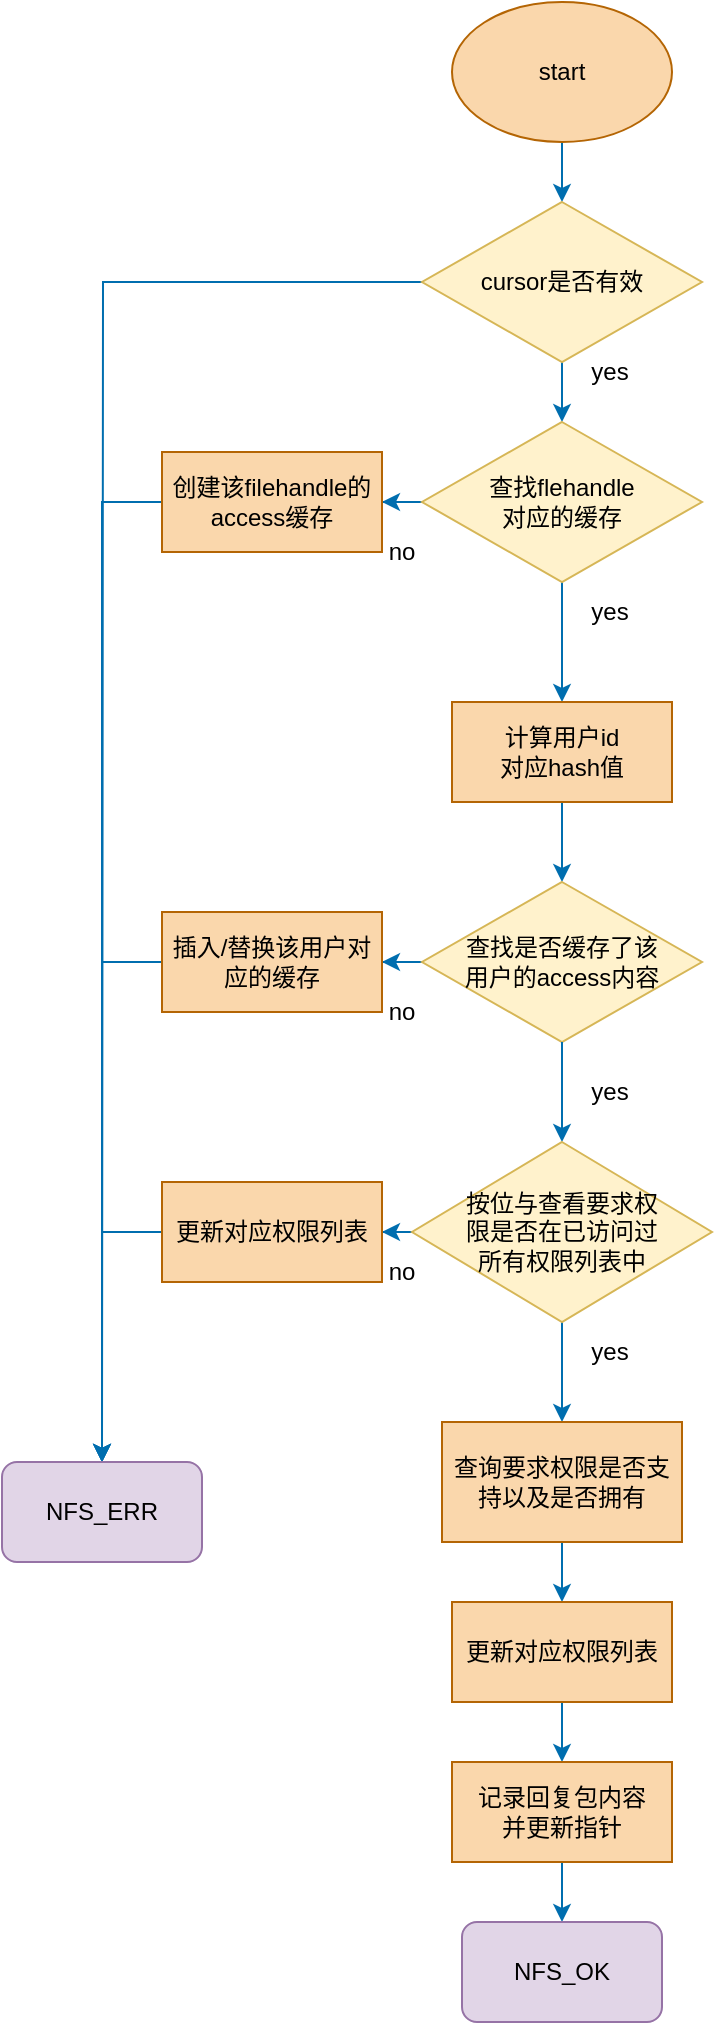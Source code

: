 <mxfile version="21.3.7" type="github">
  <diagram id="C5RBs43oDa-KdzZeNtuy" name="Page-1">
    <mxGraphModel dx="996" dy="581" grid="1" gridSize="10" guides="1" tooltips="1" connect="1" arrows="1" fold="1" page="1" pageScale="1" pageWidth="827" pageHeight="1169" math="0" shadow="0">
      <root>
        <mxCell id="WIyWlLk6GJQsqaUBKTNV-0" />
        <mxCell id="WIyWlLk6GJQsqaUBKTNV-1" parent="WIyWlLk6GJQsqaUBKTNV-0" />
        <mxCell id="WIyWlLk6GJQsqaUBKTNV-4" value="Yes" style="rounded=0;html=1;jettySize=auto;orthogonalLoop=1;fontSize=11;endArrow=block;endFill=0;endSize=8;strokeWidth=1;shadow=0;labelBackgroundColor=none;edgeStyle=orthogonalEdgeStyle;" parent="WIyWlLk6GJQsqaUBKTNV-1" edge="1">
          <mxGeometry y="20" relative="1" as="geometry">
            <mxPoint as="offset" />
            <mxPoint x="220" y="250" as="sourcePoint" />
          </mxGeometry>
        </mxCell>
        <mxCell id="WIyWlLk6GJQsqaUBKTNV-5" value="No" style="edgeStyle=orthogonalEdgeStyle;rounded=0;html=1;jettySize=auto;orthogonalLoop=1;fontSize=11;endArrow=block;endFill=0;endSize=8;strokeWidth=1;shadow=0;labelBackgroundColor=none;" parent="WIyWlLk6GJQsqaUBKTNV-1" edge="1">
          <mxGeometry y="10" relative="1" as="geometry">
            <mxPoint as="offset" />
            <mxPoint x="270" y="210" as="sourcePoint" />
          </mxGeometry>
        </mxCell>
        <mxCell id="WIyWlLk6GJQsqaUBKTNV-8" value="No" style="rounded=0;html=1;jettySize=auto;orthogonalLoop=1;fontSize=11;endArrow=block;endFill=0;endSize=8;strokeWidth=1;shadow=0;labelBackgroundColor=none;edgeStyle=orthogonalEdgeStyle;" parent="WIyWlLk6GJQsqaUBKTNV-1" edge="1">
          <mxGeometry x="0.333" y="20" relative="1" as="geometry">
            <mxPoint as="offset" />
            <mxPoint x="220" y="370" as="sourcePoint" />
          </mxGeometry>
        </mxCell>
        <mxCell id="WIyWlLk6GJQsqaUBKTNV-9" value="Yes" style="edgeStyle=orthogonalEdgeStyle;rounded=0;html=1;jettySize=auto;orthogonalLoop=1;fontSize=11;endArrow=block;endFill=0;endSize=8;strokeWidth=1;shadow=0;labelBackgroundColor=none;" parent="WIyWlLk6GJQsqaUBKTNV-1" edge="1">
          <mxGeometry y="10" relative="1" as="geometry">
            <mxPoint as="offset" />
            <mxPoint x="270" y="330" as="sourcePoint" />
          </mxGeometry>
        </mxCell>
        <mxCell id="smSMljuiD9f09rE4Lzet-1" style="edgeStyle=orthogonalEdgeStyle;rounded=0;orthogonalLoop=1;jettySize=auto;html=1;exitX=0.5;exitY=1;exitDx=0;exitDy=0;fillColor=#1ba1e2;strokeColor=#006EAF;" parent="WIyWlLk6GJQsqaUBKTNV-1" source="smSMljuiD9f09rE4Lzet-0" edge="1">
          <mxGeometry relative="1" as="geometry">
            <mxPoint x="390" y="190" as="targetPoint" />
          </mxGeometry>
        </mxCell>
        <mxCell id="smSMljuiD9f09rE4Lzet-0" value="start" style="ellipse;whiteSpace=wrap;html=1;fillColor=#fad7ac;strokeColor=#b46504;" parent="WIyWlLk6GJQsqaUBKTNV-1" vertex="1">
          <mxGeometry x="335" y="90" width="110" height="70" as="geometry" />
        </mxCell>
        <mxCell id="smSMljuiD9f09rE4Lzet-3" style="edgeStyle=orthogonalEdgeStyle;rounded=0;orthogonalLoop=1;jettySize=auto;html=1;exitX=0.5;exitY=1;exitDx=0;exitDy=0;fillColor=#1ba1e2;strokeColor=#006EAF;" parent="WIyWlLk6GJQsqaUBKTNV-1" source="smSMljuiD9f09rE4Lzet-2" edge="1">
          <mxGeometry relative="1" as="geometry">
            <mxPoint x="390" y="300" as="targetPoint" />
          </mxGeometry>
        </mxCell>
        <mxCell id="smSMljuiD9f09rE4Lzet-57" style="edgeStyle=orthogonalEdgeStyle;rounded=0;orthogonalLoop=1;jettySize=auto;html=1;exitX=0;exitY=0.5;exitDx=0;exitDy=0;fillColor=#1ba1e2;strokeColor=#006EAF;" parent="WIyWlLk6GJQsqaUBKTNV-1" source="smSMljuiD9f09rE4Lzet-2" edge="1">
          <mxGeometry relative="1" as="geometry">
            <mxPoint x="160" y="820" as="targetPoint" />
          </mxGeometry>
        </mxCell>
        <mxCell id="smSMljuiD9f09rE4Lzet-2" value="cursor是否有效" style="rhombus;whiteSpace=wrap;html=1;fillColor=#fff2cc;strokeColor=#d6b656;" parent="WIyWlLk6GJQsqaUBKTNV-1" vertex="1">
          <mxGeometry x="320" y="190" width="140" height="80" as="geometry" />
        </mxCell>
        <mxCell id="smSMljuiD9f09rE4Lzet-10" style="edgeStyle=orthogonalEdgeStyle;rounded=0;orthogonalLoop=1;jettySize=auto;html=1;exitX=0.5;exitY=1;exitDx=0;exitDy=0;fillColor=#1ba1e2;strokeColor=#006EAF;" parent="WIyWlLk6GJQsqaUBKTNV-1" source="smSMljuiD9f09rE4Lzet-7" edge="1">
          <mxGeometry relative="1" as="geometry">
            <mxPoint x="390" y="440" as="targetPoint" />
          </mxGeometry>
        </mxCell>
        <mxCell id="smSMljuiD9f09rE4Lzet-40" style="edgeStyle=orthogonalEdgeStyle;rounded=0;orthogonalLoop=1;jettySize=auto;html=1;exitX=0;exitY=0.5;exitDx=0;exitDy=0;fillColor=#1ba1e2;strokeColor=#006EAF;" parent="WIyWlLk6GJQsqaUBKTNV-1" source="smSMljuiD9f09rE4Lzet-7" target="smSMljuiD9f09rE4Lzet-12" edge="1">
          <mxGeometry relative="1" as="geometry" />
        </mxCell>
        <mxCell id="smSMljuiD9f09rE4Lzet-7" value="查找flehandle&lt;br&gt;对应的缓存" style="rhombus;whiteSpace=wrap;html=1;fillColor=#fff2cc;strokeColor=#d6b656;" parent="WIyWlLk6GJQsqaUBKTNV-1" vertex="1">
          <mxGeometry x="320" y="300" width="140" height="80" as="geometry" />
        </mxCell>
        <mxCell id="smSMljuiD9f09rE4Lzet-8" value="yes" style="text;html=1;strokeColor=none;fillColor=none;align=center;verticalAlign=middle;whiteSpace=wrap;rounded=0;" parent="WIyWlLk6GJQsqaUBKTNV-1" vertex="1">
          <mxGeometry x="384" y="260" width="60" height="30" as="geometry" />
        </mxCell>
        <mxCell id="smSMljuiD9f09rE4Lzet-9" value="yes" style="text;html=1;strokeColor=none;fillColor=none;align=center;verticalAlign=middle;whiteSpace=wrap;rounded=0;" parent="WIyWlLk6GJQsqaUBKTNV-1" vertex="1">
          <mxGeometry x="384" y="380" width="60" height="30" as="geometry" />
        </mxCell>
        <mxCell id="smSMljuiD9f09rE4Lzet-59" style="edgeStyle=orthogonalEdgeStyle;rounded=0;orthogonalLoop=1;jettySize=auto;html=1;exitX=0;exitY=0.5;exitDx=0;exitDy=0;entryX=0.5;entryY=0;entryDx=0;entryDy=0;fillColor=#1ba1e2;strokeColor=#006EAF;" parent="WIyWlLk6GJQsqaUBKTNV-1" source="smSMljuiD9f09rE4Lzet-12" target="smSMljuiD9f09rE4Lzet-58" edge="1">
          <mxGeometry relative="1" as="geometry" />
        </mxCell>
        <mxCell id="smSMljuiD9f09rE4Lzet-12" value="创建该filehandle的access缓存" style="rounded=0;whiteSpace=wrap;html=1;fillColor=#fad7ac;strokeColor=#b46504;" parent="WIyWlLk6GJQsqaUBKTNV-1" vertex="1">
          <mxGeometry x="190" y="315" width="110" height="50" as="geometry" />
        </mxCell>
        <mxCell id="smSMljuiD9f09rE4Lzet-14" value="no" style="text;html=1;strokeColor=none;fillColor=none;align=center;verticalAlign=middle;whiteSpace=wrap;rounded=0;" parent="WIyWlLk6GJQsqaUBKTNV-1" vertex="1">
          <mxGeometry x="280" y="350" width="60" height="30" as="geometry" />
        </mxCell>
        <mxCell id="smSMljuiD9f09rE4Lzet-27" style="edgeStyle=orthogonalEdgeStyle;rounded=0;orthogonalLoop=1;jettySize=auto;html=1;exitX=0.5;exitY=1;exitDx=0;exitDy=0;fillColor=#1ba1e2;strokeColor=#006EAF;" parent="WIyWlLk6GJQsqaUBKTNV-1" source="smSMljuiD9f09rE4Lzet-24" edge="1">
          <mxGeometry relative="1" as="geometry">
            <mxPoint x="390" y="530" as="targetPoint" />
          </mxGeometry>
        </mxCell>
        <mxCell id="smSMljuiD9f09rE4Lzet-24" value="计算用户id&lt;br&gt;对应hash值" style="rounded=0;whiteSpace=wrap;html=1;fillColor=#fad7ac;strokeColor=#b46504;" parent="WIyWlLk6GJQsqaUBKTNV-1" vertex="1">
          <mxGeometry x="335" y="440" width="110" height="50" as="geometry" />
        </mxCell>
        <mxCell id="smSMljuiD9f09rE4Lzet-38" style="edgeStyle=orthogonalEdgeStyle;rounded=0;orthogonalLoop=1;jettySize=auto;html=1;fillColor=#1ba1e2;strokeColor=#006EAF;" parent="WIyWlLk6GJQsqaUBKTNV-1" source="smSMljuiD9f09rE4Lzet-28" target="smSMljuiD9f09rE4Lzet-29" edge="1">
          <mxGeometry relative="1" as="geometry" />
        </mxCell>
        <mxCell id="smSMljuiD9f09rE4Lzet-28" value="查找是否缓存了该&lt;br&gt;用户的access内容" style="rhombus;whiteSpace=wrap;html=1;fillColor=#fff2cc;strokeColor=#d6b656;" parent="WIyWlLk6GJQsqaUBKTNV-1" vertex="1">
          <mxGeometry x="320" y="530" width="140" height="80" as="geometry" />
        </mxCell>
        <mxCell id="smSMljuiD9f09rE4Lzet-60" style="edgeStyle=orthogonalEdgeStyle;rounded=0;orthogonalLoop=1;jettySize=auto;html=1;exitX=0;exitY=0.5;exitDx=0;exitDy=0;entryX=0.5;entryY=0;entryDx=0;entryDy=0;fillColor=#1ba1e2;strokeColor=#006EAF;" parent="WIyWlLk6GJQsqaUBKTNV-1" source="smSMljuiD9f09rE4Lzet-29" target="smSMljuiD9f09rE4Lzet-58" edge="1">
          <mxGeometry relative="1" as="geometry" />
        </mxCell>
        <mxCell id="smSMljuiD9f09rE4Lzet-29" value="插入/替换该用户对应的缓存" style="rounded=0;whiteSpace=wrap;html=1;fillColor=#fad7ac;strokeColor=#b46504;" parent="WIyWlLk6GJQsqaUBKTNV-1" vertex="1">
          <mxGeometry x="190" y="545" width="110" height="50" as="geometry" />
        </mxCell>
        <mxCell id="smSMljuiD9f09rE4Lzet-34" value="yes" style="text;html=1;strokeColor=none;fillColor=none;align=center;verticalAlign=middle;whiteSpace=wrap;rounded=0;" parent="WIyWlLk6GJQsqaUBKTNV-1" vertex="1">
          <mxGeometry x="384" y="620" width="60" height="30" as="geometry" />
        </mxCell>
        <mxCell id="smSMljuiD9f09rE4Lzet-43" style="edgeStyle=orthogonalEdgeStyle;rounded=0;orthogonalLoop=1;jettySize=auto;html=1;exitX=0.5;exitY=1;exitDx=0;exitDy=0;fillColor=#1ba1e2;strokeColor=#006EAF;" parent="WIyWlLk6GJQsqaUBKTNV-1" source="smSMljuiD9f09rE4Lzet-35" edge="1">
          <mxGeometry relative="1" as="geometry">
            <mxPoint x="390" y="800" as="targetPoint" />
          </mxGeometry>
        </mxCell>
        <mxCell id="smSMljuiD9f09rE4Lzet-41" value="no" style="text;html=1;strokeColor=none;fillColor=none;align=center;verticalAlign=middle;whiteSpace=wrap;rounded=0;" parent="WIyWlLk6GJQsqaUBKTNV-1" vertex="1">
          <mxGeometry x="280" y="580" width="60" height="30" as="geometry" />
        </mxCell>
        <mxCell id="smSMljuiD9f09rE4Lzet-44" value="" style="edgeStyle=orthogonalEdgeStyle;rounded=0;orthogonalLoop=1;jettySize=auto;html=1;exitX=0.5;exitY=1;exitDx=0;exitDy=0;fillColor=#1ba1e2;strokeColor=#006EAF;" parent="WIyWlLk6GJQsqaUBKTNV-1" source="smSMljuiD9f09rE4Lzet-28" target="smSMljuiD9f09rE4Lzet-35" edge="1">
          <mxGeometry relative="1" as="geometry">
            <mxPoint x="390" y="690" as="targetPoint" />
            <mxPoint x="390" y="610" as="sourcePoint" />
          </mxGeometry>
        </mxCell>
        <mxCell id="smSMljuiD9f09rE4Lzet-47" style="edgeStyle=orthogonalEdgeStyle;rounded=0;orthogonalLoop=1;jettySize=auto;html=1;exitX=0;exitY=0.5;exitDx=0;exitDy=0;fillColor=#1ba1e2;strokeColor=#006EAF;" parent="WIyWlLk6GJQsqaUBKTNV-1" source="smSMljuiD9f09rE4Lzet-35" target="smSMljuiD9f09rE4Lzet-46" edge="1">
          <mxGeometry relative="1" as="geometry" />
        </mxCell>
        <mxCell id="smSMljuiD9f09rE4Lzet-35" value="按位与查看要求权&lt;br&gt;限是否在已访问过&lt;br&gt;所有权限列表中" style="rhombus;whiteSpace=wrap;html=1;fillColor=#fff2cc;strokeColor=#d6b656;" parent="WIyWlLk6GJQsqaUBKTNV-1" vertex="1">
          <mxGeometry x="315" y="660" width="150" height="90" as="geometry" />
        </mxCell>
        <mxCell id="smSMljuiD9f09rE4Lzet-61" style="edgeStyle=orthogonalEdgeStyle;rounded=0;orthogonalLoop=1;jettySize=auto;html=1;exitX=0;exitY=0.5;exitDx=0;exitDy=0;entryX=0.5;entryY=0;entryDx=0;entryDy=0;fillColor=#1ba1e2;strokeColor=#006EAF;" parent="WIyWlLk6GJQsqaUBKTNV-1" source="smSMljuiD9f09rE4Lzet-46" target="smSMljuiD9f09rE4Lzet-58" edge="1">
          <mxGeometry relative="1" as="geometry" />
        </mxCell>
        <mxCell id="smSMljuiD9f09rE4Lzet-46" value="更新对应权限列表" style="rounded=0;whiteSpace=wrap;html=1;fillColor=#fad7ac;strokeColor=#b46504;" parent="WIyWlLk6GJQsqaUBKTNV-1" vertex="1">
          <mxGeometry x="190" y="680" width="110" height="50" as="geometry" />
        </mxCell>
        <mxCell id="smSMljuiD9f09rE4Lzet-48" value="no" style="text;html=1;strokeColor=none;fillColor=none;align=center;verticalAlign=middle;whiteSpace=wrap;rounded=0;" parent="WIyWlLk6GJQsqaUBKTNV-1" vertex="1">
          <mxGeometry x="280" y="710" width="60" height="30" as="geometry" />
        </mxCell>
        <mxCell id="smSMljuiD9f09rE4Lzet-52" style="edgeStyle=orthogonalEdgeStyle;rounded=0;orthogonalLoop=1;jettySize=auto;html=1;exitX=0.5;exitY=1;exitDx=0;exitDy=0;entryX=0.5;entryY=0;entryDx=0;entryDy=0;fillColor=#1ba1e2;strokeColor=#006EAF;" parent="WIyWlLk6GJQsqaUBKTNV-1" source="smSMljuiD9f09rE4Lzet-49" target="smSMljuiD9f09rE4Lzet-51" edge="1">
          <mxGeometry relative="1" as="geometry" />
        </mxCell>
        <mxCell id="smSMljuiD9f09rE4Lzet-49" value="查询要求权限是否支持以及是否拥有" style="rounded=0;whiteSpace=wrap;html=1;fillColor=#fad7ac;strokeColor=#b46504;" parent="WIyWlLk6GJQsqaUBKTNV-1" vertex="1">
          <mxGeometry x="330" y="800" width="120" height="60" as="geometry" />
        </mxCell>
        <mxCell id="smSMljuiD9f09rE4Lzet-50" value="yes" style="text;html=1;strokeColor=none;fillColor=none;align=center;verticalAlign=middle;whiteSpace=wrap;rounded=0;" parent="WIyWlLk6GJQsqaUBKTNV-1" vertex="1">
          <mxGeometry x="384" y="750" width="60" height="30" as="geometry" />
        </mxCell>
        <mxCell id="smSMljuiD9f09rE4Lzet-54" style="edgeStyle=orthogonalEdgeStyle;rounded=0;orthogonalLoop=1;jettySize=auto;html=1;exitX=0.5;exitY=1;exitDx=0;exitDy=0;entryX=0.5;entryY=0;entryDx=0;entryDy=0;fillColor=#1ba1e2;strokeColor=#006EAF;" parent="WIyWlLk6GJQsqaUBKTNV-1" source="smSMljuiD9f09rE4Lzet-51" target="smSMljuiD9f09rE4Lzet-53" edge="1">
          <mxGeometry relative="1" as="geometry" />
        </mxCell>
        <mxCell id="smSMljuiD9f09rE4Lzet-51" value="更新对应权限列表" style="rounded=0;whiteSpace=wrap;html=1;fillColor=#fad7ac;strokeColor=#b46504;" parent="WIyWlLk6GJQsqaUBKTNV-1" vertex="1">
          <mxGeometry x="335" y="890" width="110" height="50" as="geometry" />
        </mxCell>
        <mxCell id="smSMljuiD9f09rE4Lzet-55" style="edgeStyle=orthogonalEdgeStyle;rounded=0;orthogonalLoop=1;jettySize=auto;html=1;exitX=0.5;exitY=1;exitDx=0;exitDy=0;fillColor=#1ba1e2;strokeColor=#006EAF;" parent="WIyWlLk6GJQsqaUBKTNV-1" source="smSMljuiD9f09rE4Lzet-53" edge="1">
          <mxGeometry relative="1" as="geometry">
            <mxPoint x="390" y="1050" as="targetPoint" />
          </mxGeometry>
        </mxCell>
        <mxCell id="smSMljuiD9f09rE4Lzet-53" value="记录回复包内容&lt;br&gt;并更新指针" style="rounded=0;whiteSpace=wrap;html=1;fillColor=#fad7ac;strokeColor=#b46504;" parent="WIyWlLk6GJQsqaUBKTNV-1" vertex="1">
          <mxGeometry x="335" y="970" width="110" height="50" as="geometry" />
        </mxCell>
        <mxCell id="smSMljuiD9f09rE4Lzet-56" value="NFS_OK" style="rounded=1;whiteSpace=wrap;html=1;fillColor=#e1d5e7;strokeColor=#9673a6;" parent="WIyWlLk6GJQsqaUBKTNV-1" vertex="1">
          <mxGeometry x="340" y="1050" width="100" height="50" as="geometry" />
        </mxCell>
        <mxCell id="smSMljuiD9f09rE4Lzet-58" value="NFS_ERR" style="rounded=1;whiteSpace=wrap;html=1;fillColor=#e1d5e7;strokeColor=#9673a6;" parent="WIyWlLk6GJQsqaUBKTNV-1" vertex="1">
          <mxGeometry x="110" y="820" width="100" height="50" as="geometry" />
        </mxCell>
      </root>
    </mxGraphModel>
  </diagram>
</mxfile>

